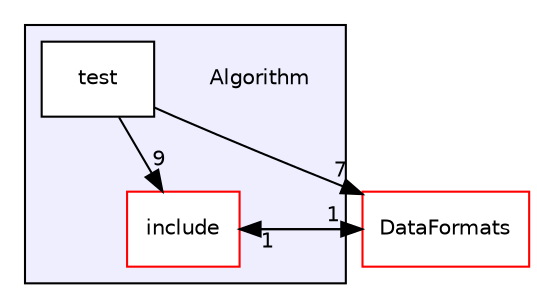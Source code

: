 digraph "/home/travis/build/AliceO2Group/AliceO2/Algorithm" {
  bgcolor=transparent;
  compound=true
  node [ fontsize="10", fontname="Helvetica"];
  edge [ labelfontsize="10", labelfontname="Helvetica"];
  subgraph clusterdir_8ba487e25de5ee77e05e9dce7582cb98 {
    graph [ bgcolor="#eeeeff", pencolor="black", label="" URL="dir_8ba487e25de5ee77e05e9dce7582cb98.html"];
    dir_8ba487e25de5ee77e05e9dce7582cb98 [shape=plaintext label="Algorithm"];
    dir_b462f90fe076c16030c341e96d9a0ccf [shape=box label="include" color="red" fillcolor="white" style="filled" URL="dir_b462f90fe076c16030c341e96d9a0ccf.html"];
    dir_2548cd999f9c9448f6c6f0fe464d9f93 [shape=box label="test" color="black" fillcolor="white" style="filled" URL="dir_2548cd999f9c9448f6c6f0fe464d9f93.html"];
  }
  dir_2171f7ec022c5423887b07c69b2f5b48 [shape=box label="DataFormats" color="red" URL="dir_2171f7ec022c5423887b07c69b2f5b48.html"];
  dir_2548cd999f9c9448f6c6f0fe464d9f93->dir_b462f90fe076c16030c341e96d9a0ccf [headlabel="9", labeldistance=1.5 headhref="dir_000003_000001.html"];
  dir_2548cd999f9c9448f6c6f0fe464d9f93->dir_2171f7ec022c5423887b07c69b2f5b48 [headlabel="7", labeldistance=1.5 headhref="dir_000003_000052.html"];
  dir_b462f90fe076c16030c341e96d9a0ccf->dir_2171f7ec022c5423887b07c69b2f5b48 [headlabel="1", labeldistance=1.5 headhref="dir_000001_000052.html"];
  dir_2171f7ec022c5423887b07c69b2f5b48->dir_b462f90fe076c16030c341e96d9a0ccf [headlabel="1", labeldistance=1.5 headhref="dir_000052_000001.html"];
}
